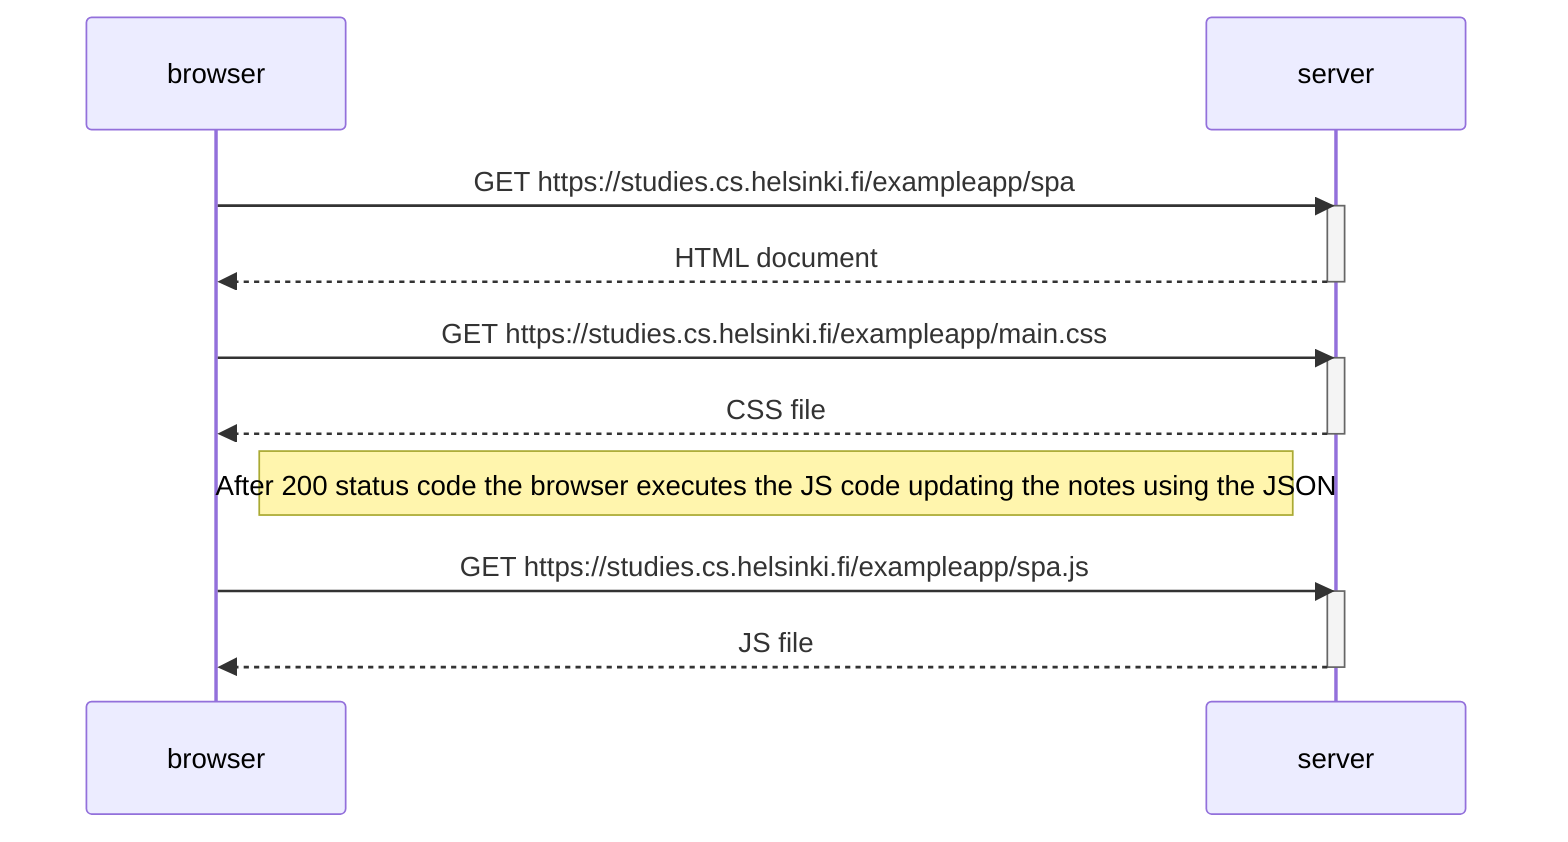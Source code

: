 sequenceDiagram
    participant browser
    participant server

    browser->>server: GET https://studies.cs.helsinki.fi/exampleapp/spa
    activate server
    server-->>browser: HTML document
    deactivate server

    browser->>server: GET https://studies.cs.helsinki.fi/exampleapp/main.css
    activate server
    server-->>browser: CSS file
    deactivate server

    Note right of browser: After 200 status code the browser executes the JS code updating the notes using the JSON
    browser->>server: GET https://studies.cs.helsinki.fi/exampleapp/spa.js
    activate server
    server-->>browser: JS file
    deactivate server